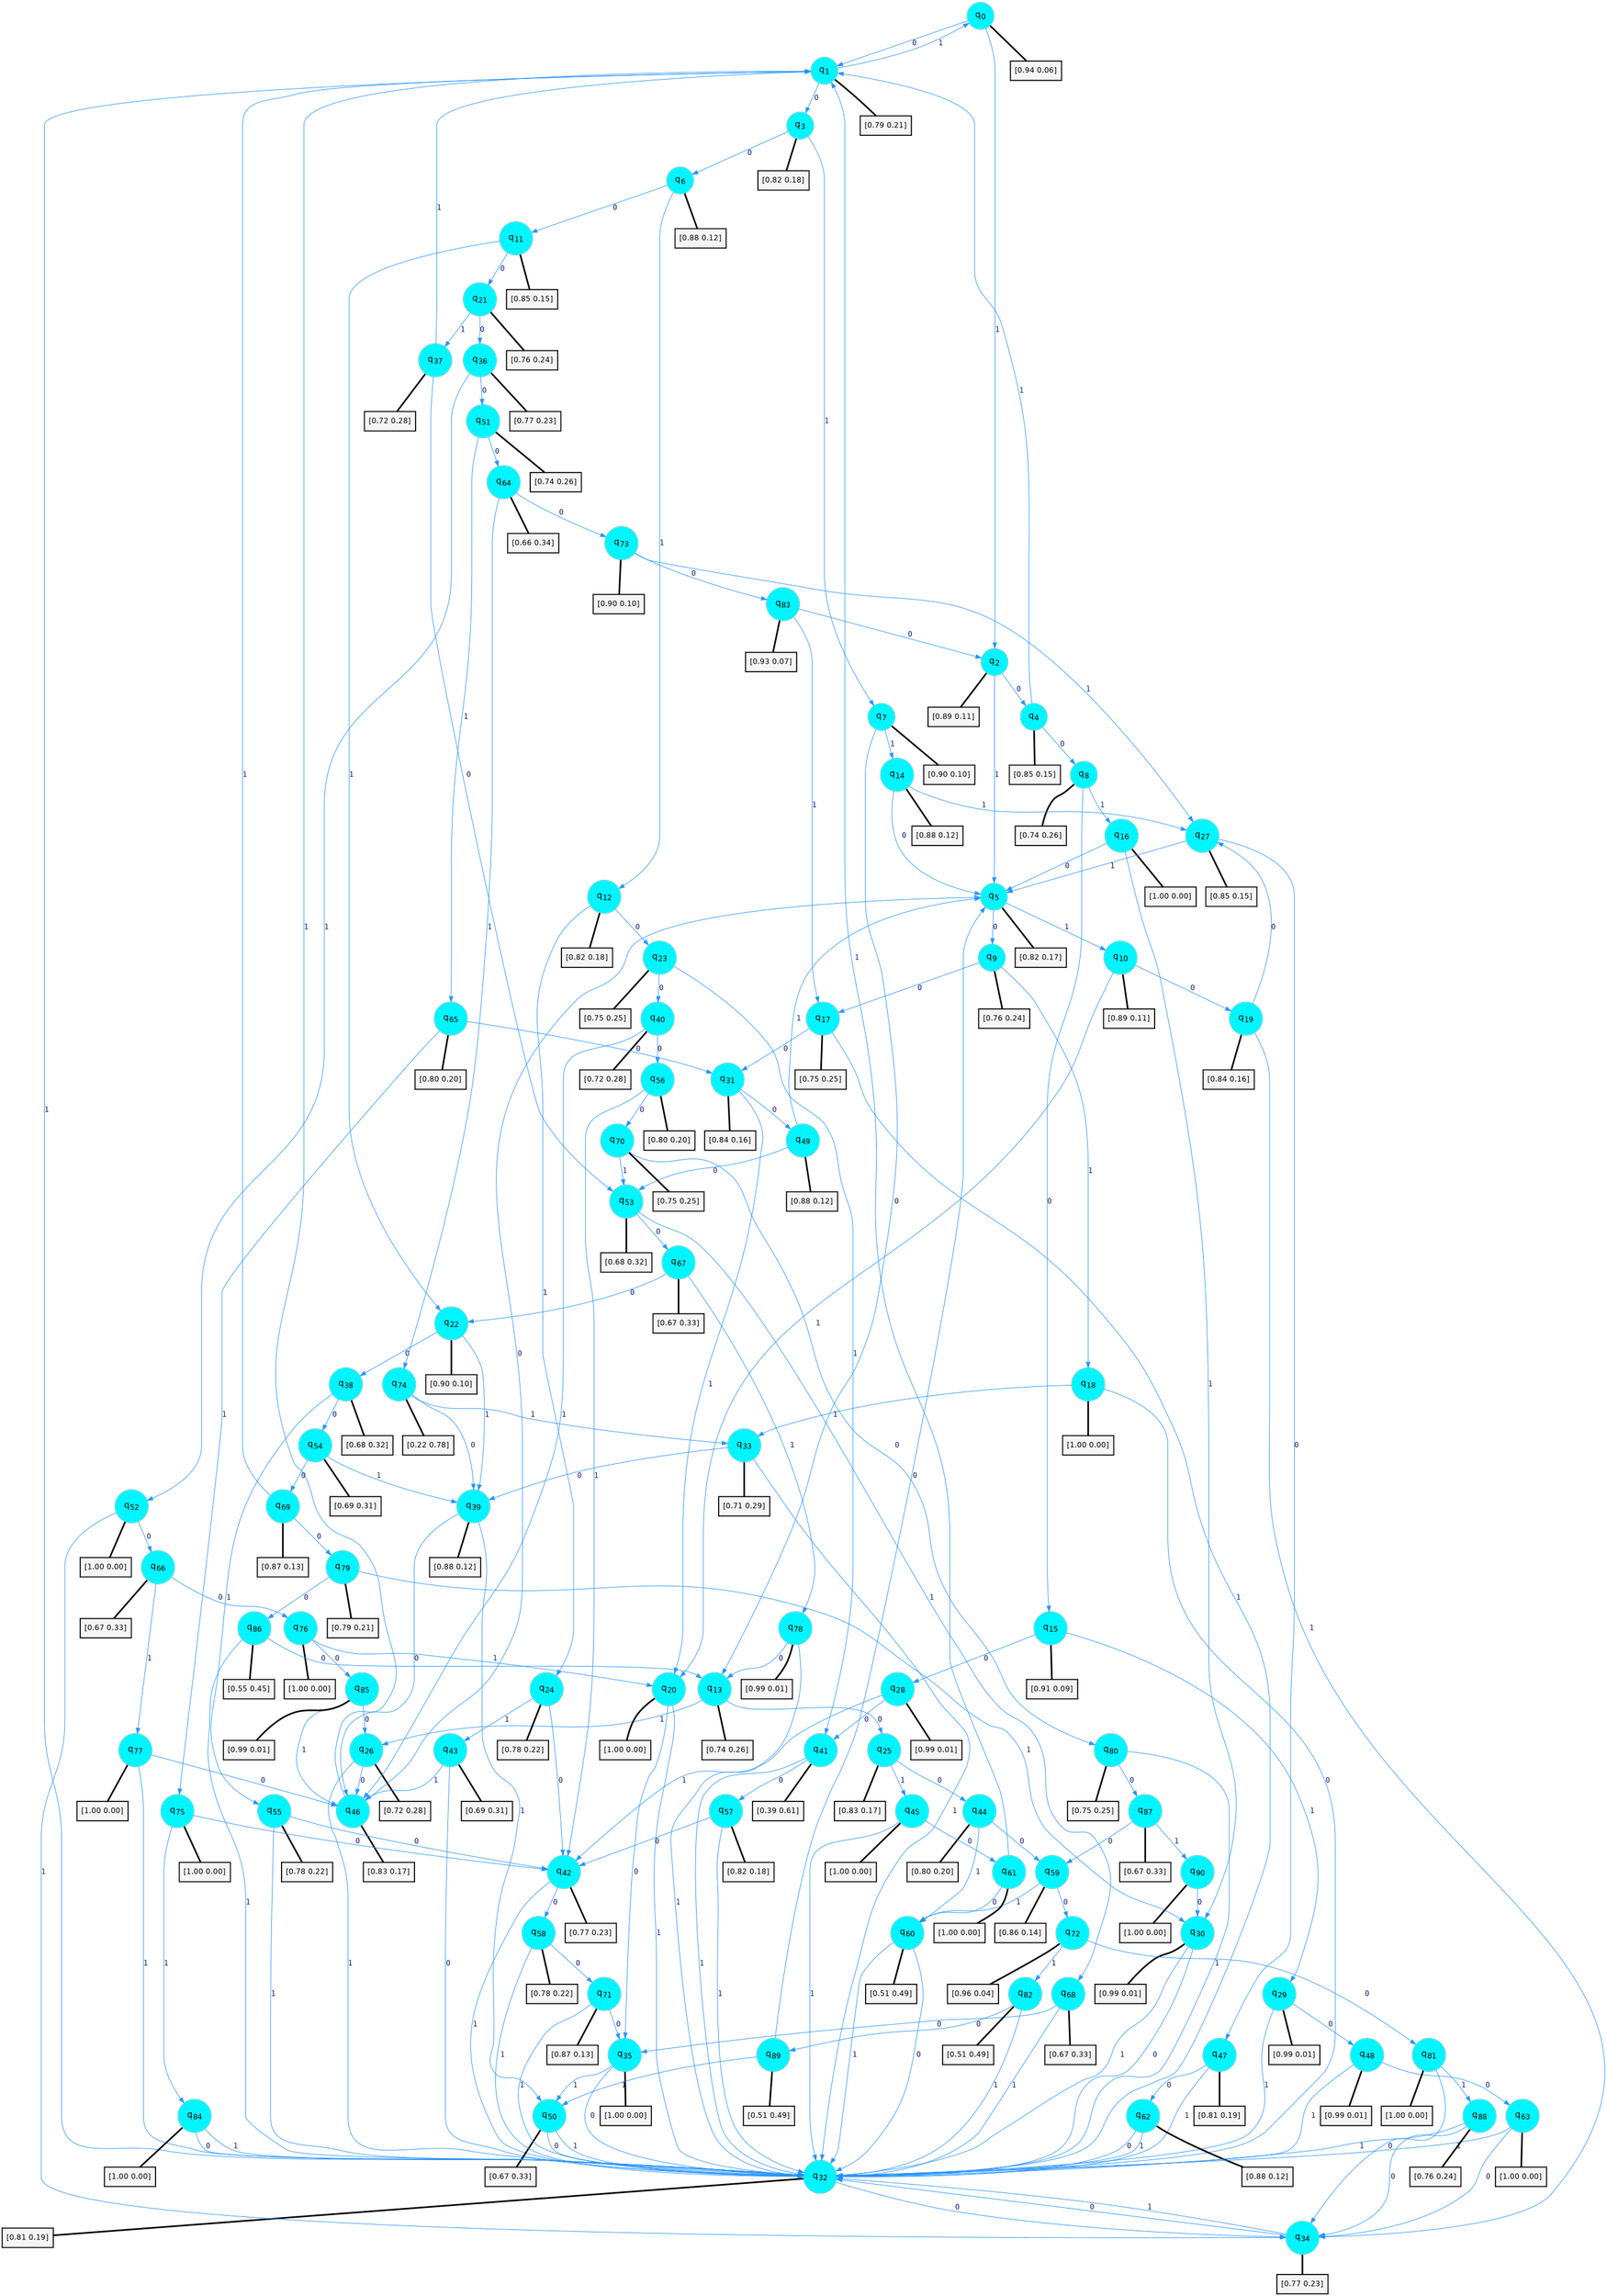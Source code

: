 digraph G {
graph [
bgcolor=transparent, dpi=300, rankdir=TD, size="40,25"];
node [
color=gray, fillcolor=turquoise1, fontcolor=black, fontname=Helvetica, fontsize=16, fontweight=bold, shape=circle, style=filled];
edge [
arrowsize=1, color=dodgerblue1, fontcolor=midnightblue, fontname=courier, fontweight=bold, penwidth=1, style=solid, weight=20];
0[label=<q<SUB>0</SUB>>];
1[label=<q<SUB>1</SUB>>];
2[label=<q<SUB>2</SUB>>];
3[label=<q<SUB>3</SUB>>];
4[label=<q<SUB>4</SUB>>];
5[label=<q<SUB>5</SUB>>];
6[label=<q<SUB>6</SUB>>];
7[label=<q<SUB>7</SUB>>];
8[label=<q<SUB>8</SUB>>];
9[label=<q<SUB>9</SUB>>];
10[label=<q<SUB>10</SUB>>];
11[label=<q<SUB>11</SUB>>];
12[label=<q<SUB>12</SUB>>];
13[label=<q<SUB>13</SUB>>];
14[label=<q<SUB>14</SUB>>];
15[label=<q<SUB>15</SUB>>];
16[label=<q<SUB>16</SUB>>];
17[label=<q<SUB>17</SUB>>];
18[label=<q<SUB>18</SUB>>];
19[label=<q<SUB>19</SUB>>];
20[label=<q<SUB>20</SUB>>];
21[label=<q<SUB>21</SUB>>];
22[label=<q<SUB>22</SUB>>];
23[label=<q<SUB>23</SUB>>];
24[label=<q<SUB>24</SUB>>];
25[label=<q<SUB>25</SUB>>];
26[label=<q<SUB>26</SUB>>];
27[label=<q<SUB>27</SUB>>];
28[label=<q<SUB>28</SUB>>];
29[label=<q<SUB>29</SUB>>];
30[label=<q<SUB>30</SUB>>];
31[label=<q<SUB>31</SUB>>];
32[label=<q<SUB>32</SUB>>];
33[label=<q<SUB>33</SUB>>];
34[label=<q<SUB>34</SUB>>];
35[label=<q<SUB>35</SUB>>];
36[label=<q<SUB>36</SUB>>];
37[label=<q<SUB>37</SUB>>];
38[label=<q<SUB>38</SUB>>];
39[label=<q<SUB>39</SUB>>];
40[label=<q<SUB>40</SUB>>];
41[label=<q<SUB>41</SUB>>];
42[label=<q<SUB>42</SUB>>];
43[label=<q<SUB>43</SUB>>];
44[label=<q<SUB>44</SUB>>];
45[label=<q<SUB>45</SUB>>];
46[label=<q<SUB>46</SUB>>];
47[label=<q<SUB>47</SUB>>];
48[label=<q<SUB>48</SUB>>];
49[label=<q<SUB>49</SUB>>];
50[label=<q<SUB>50</SUB>>];
51[label=<q<SUB>51</SUB>>];
52[label=<q<SUB>52</SUB>>];
53[label=<q<SUB>53</SUB>>];
54[label=<q<SUB>54</SUB>>];
55[label=<q<SUB>55</SUB>>];
56[label=<q<SUB>56</SUB>>];
57[label=<q<SUB>57</SUB>>];
58[label=<q<SUB>58</SUB>>];
59[label=<q<SUB>59</SUB>>];
60[label=<q<SUB>60</SUB>>];
61[label=<q<SUB>61</SUB>>];
62[label=<q<SUB>62</SUB>>];
63[label=<q<SUB>63</SUB>>];
64[label=<q<SUB>64</SUB>>];
65[label=<q<SUB>65</SUB>>];
66[label=<q<SUB>66</SUB>>];
67[label=<q<SUB>67</SUB>>];
68[label=<q<SUB>68</SUB>>];
69[label=<q<SUB>69</SUB>>];
70[label=<q<SUB>70</SUB>>];
71[label=<q<SUB>71</SUB>>];
72[label=<q<SUB>72</SUB>>];
73[label=<q<SUB>73</SUB>>];
74[label=<q<SUB>74</SUB>>];
75[label=<q<SUB>75</SUB>>];
76[label=<q<SUB>76</SUB>>];
77[label=<q<SUB>77</SUB>>];
78[label=<q<SUB>78</SUB>>];
79[label=<q<SUB>79</SUB>>];
80[label=<q<SUB>80</SUB>>];
81[label=<q<SUB>81</SUB>>];
82[label=<q<SUB>82</SUB>>];
83[label=<q<SUB>83</SUB>>];
84[label=<q<SUB>84</SUB>>];
85[label=<q<SUB>85</SUB>>];
86[label=<q<SUB>86</SUB>>];
87[label=<q<SUB>87</SUB>>];
88[label=<q<SUB>88</SUB>>];
89[label=<q<SUB>89</SUB>>];
90[label=<q<SUB>90</SUB>>];
91[label="[0.94 0.06]", shape=box,fontcolor=black, fontname=Helvetica, fontsize=14, penwidth=2, fillcolor=whitesmoke,color=black];
92[label="[0.79 0.21]", shape=box,fontcolor=black, fontname=Helvetica, fontsize=14, penwidth=2, fillcolor=whitesmoke,color=black];
93[label="[0.89 0.11]", shape=box,fontcolor=black, fontname=Helvetica, fontsize=14, penwidth=2, fillcolor=whitesmoke,color=black];
94[label="[0.82 0.18]", shape=box,fontcolor=black, fontname=Helvetica, fontsize=14, penwidth=2, fillcolor=whitesmoke,color=black];
95[label="[0.85 0.15]", shape=box,fontcolor=black, fontname=Helvetica, fontsize=14, penwidth=2, fillcolor=whitesmoke,color=black];
96[label="[0.82 0.17]", shape=box,fontcolor=black, fontname=Helvetica, fontsize=14, penwidth=2, fillcolor=whitesmoke,color=black];
97[label="[0.88 0.12]", shape=box,fontcolor=black, fontname=Helvetica, fontsize=14, penwidth=2, fillcolor=whitesmoke,color=black];
98[label="[0.90 0.10]", shape=box,fontcolor=black, fontname=Helvetica, fontsize=14, penwidth=2, fillcolor=whitesmoke,color=black];
99[label="[0.74 0.26]", shape=box,fontcolor=black, fontname=Helvetica, fontsize=14, penwidth=2, fillcolor=whitesmoke,color=black];
100[label="[0.76 0.24]", shape=box,fontcolor=black, fontname=Helvetica, fontsize=14, penwidth=2, fillcolor=whitesmoke,color=black];
101[label="[0.89 0.11]", shape=box,fontcolor=black, fontname=Helvetica, fontsize=14, penwidth=2, fillcolor=whitesmoke,color=black];
102[label="[0.85 0.15]", shape=box,fontcolor=black, fontname=Helvetica, fontsize=14, penwidth=2, fillcolor=whitesmoke,color=black];
103[label="[0.82 0.18]", shape=box,fontcolor=black, fontname=Helvetica, fontsize=14, penwidth=2, fillcolor=whitesmoke,color=black];
104[label="[0.74 0.26]", shape=box,fontcolor=black, fontname=Helvetica, fontsize=14, penwidth=2, fillcolor=whitesmoke,color=black];
105[label="[0.88 0.12]", shape=box,fontcolor=black, fontname=Helvetica, fontsize=14, penwidth=2, fillcolor=whitesmoke,color=black];
106[label="[0.91 0.09]", shape=box,fontcolor=black, fontname=Helvetica, fontsize=14, penwidth=2, fillcolor=whitesmoke,color=black];
107[label="[1.00 0.00]", shape=box,fontcolor=black, fontname=Helvetica, fontsize=14, penwidth=2, fillcolor=whitesmoke,color=black];
108[label="[0.75 0.25]", shape=box,fontcolor=black, fontname=Helvetica, fontsize=14, penwidth=2, fillcolor=whitesmoke,color=black];
109[label="[1.00 0.00]", shape=box,fontcolor=black, fontname=Helvetica, fontsize=14, penwidth=2, fillcolor=whitesmoke,color=black];
110[label="[0.84 0.16]", shape=box,fontcolor=black, fontname=Helvetica, fontsize=14, penwidth=2, fillcolor=whitesmoke,color=black];
111[label="[1.00 0.00]", shape=box,fontcolor=black, fontname=Helvetica, fontsize=14, penwidth=2, fillcolor=whitesmoke,color=black];
112[label="[0.76 0.24]", shape=box,fontcolor=black, fontname=Helvetica, fontsize=14, penwidth=2, fillcolor=whitesmoke,color=black];
113[label="[0.90 0.10]", shape=box,fontcolor=black, fontname=Helvetica, fontsize=14, penwidth=2, fillcolor=whitesmoke,color=black];
114[label="[0.75 0.25]", shape=box,fontcolor=black, fontname=Helvetica, fontsize=14, penwidth=2, fillcolor=whitesmoke,color=black];
115[label="[0.78 0.22]", shape=box,fontcolor=black, fontname=Helvetica, fontsize=14, penwidth=2, fillcolor=whitesmoke,color=black];
116[label="[0.83 0.17]", shape=box,fontcolor=black, fontname=Helvetica, fontsize=14, penwidth=2, fillcolor=whitesmoke,color=black];
117[label="[0.72 0.28]", shape=box,fontcolor=black, fontname=Helvetica, fontsize=14, penwidth=2, fillcolor=whitesmoke,color=black];
118[label="[0.85 0.15]", shape=box,fontcolor=black, fontname=Helvetica, fontsize=14, penwidth=2, fillcolor=whitesmoke,color=black];
119[label="[0.99 0.01]", shape=box,fontcolor=black, fontname=Helvetica, fontsize=14, penwidth=2, fillcolor=whitesmoke,color=black];
120[label="[0.99 0.01]", shape=box,fontcolor=black, fontname=Helvetica, fontsize=14, penwidth=2, fillcolor=whitesmoke,color=black];
121[label="[0.99 0.01]", shape=box,fontcolor=black, fontname=Helvetica, fontsize=14, penwidth=2, fillcolor=whitesmoke,color=black];
122[label="[0.84 0.16]", shape=box,fontcolor=black, fontname=Helvetica, fontsize=14, penwidth=2, fillcolor=whitesmoke,color=black];
123[label="[0.81 0.19]", shape=box,fontcolor=black, fontname=Helvetica, fontsize=14, penwidth=2, fillcolor=whitesmoke,color=black];
124[label="[0.71 0.29]", shape=box,fontcolor=black, fontname=Helvetica, fontsize=14, penwidth=2, fillcolor=whitesmoke,color=black];
125[label="[0.77 0.23]", shape=box,fontcolor=black, fontname=Helvetica, fontsize=14, penwidth=2, fillcolor=whitesmoke,color=black];
126[label="[1.00 0.00]", shape=box,fontcolor=black, fontname=Helvetica, fontsize=14, penwidth=2, fillcolor=whitesmoke,color=black];
127[label="[0.77 0.23]", shape=box,fontcolor=black, fontname=Helvetica, fontsize=14, penwidth=2, fillcolor=whitesmoke,color=black];
128[label="[0.72 0.28]", shape=box,fontcolor=black, fontname=Helvetica, fontsize=14, penwidth=2, fillcolor=whitesmoke,color=black];
129[label="[0.68 0.32]", shape=box,fontcolor=black, fontname=Helvetica, fontsize=14, penwidth=2, fillcolor=whitesmoke,color=black];
130[label="[0.88 0.12]", shape=box,fontcolor=black, fontname=Helvetica, fontsize=14, penwidth=2, fillcolor=whitesmoke,color=black];
131[label="[0.72 0.28]", shape=box,fontcolor=black, fontname=Helvetica, fontsize=14, penwidth=2, fillcolor=whitesmoke,color=black];
132[label="[0.39 0.61]", shape=box,fontcolor=black, fontname=Helvetica, fontsize=14, penwidth=2, fillcolor=whitesmoke,color=black];
133[label="[0.77 0.23]", shape=box,fontcolor=black, fontname=Helvetica, fontsize=14, penwidth=2, fillcolor=whitesmoke,color=black];
134[label="[0.69 0.31]", shape=box,fontcolor=black, fontname=Helvetica, fontsize=14, penwidth=2, fillcolor=whitesmoke,color=black];
135[label="[0.80 0.20]", shape=box,fontcolor=black, fontname=Helvetica, fontsize=14, penwidth=2, fillcolor=whitesmoke,color=black];
136[label="[1.00 0.00]", shape=box,fontcolor=black, fontname=Helvetica, fontsize=14, penwidth=2, fillcolor=whitesmoke,color=black];
137[label="[0.83 0.17]", shape=box,fontcolor=black, fontname=Helvetica, fontsize=14, penwidth=2, fillcolor=whitesmoke,color=black];
138[label="[0.81 0.19]", shape=box,fontcolor=black, fontname=Helvetica, fontsize=14, penwidth=2, fillcolor=whitesmoke,color=black];
139[label="[0.99 0.01]", shape=box,fontcolor=black, fontname=Helvetica, fontsize=14, penwidth=2, fillcolor=whitesmoke,color=black];
140[label="[0.88 0.12]", shape=box,fontcolor=black, fontname=Helvetica, fontsize=14, penwidth=2, fillcolor=whitesmoke,color=black];
141[label="[0.67 0.33]", shape=box,fontcolor=black, fontname=Helvetica, fontsize=14, penwidth=2, fillcolor=whitesmoke,color=black];
142[label="[0.74 0.26]", shape=box,fontcolor=black, fontname=Helvetica, fontsize=14, penwidth=2, fillcolor=whitesmoke,color=black];
143[label="[1.00 0.00]", shape=box,fontcolor=black, fontname=Helvetica, fontsize=14, penwidth=2, fillcolor=whitesmoke,color=black];
144[label="[0.68 0.32]", shape=box,fontcolor=black, fontname=Helvetica, fontsize=14, penwidth=2, fillcolor=whitesmoke,color=black];
145[label="[0.69 0.31]", shape=box,fontcolor=black, fontname=Helvetica, fontsize=14, penwidth=2, fillcolor=whitesmoke,color=black];
146[label="[0.78 0.22]", shape=box,fontcolor=black, fontname=Helvetica, fontsize=14, penwidth=2, fillcolor=whitesmoke,color=black];
147[label="[0.80 0.20]", shape=box,fontcolor=black, fontname=Helvetica, fontsize=14, penwidth=2, fillcolor=whitesmoke,color=black];
148[label="[0.82 0.18]", shape=box,fontcolor=black, fontname=Helvetica, fontsize=14, penwidth=2, fillcolor=whitesmoke,color=black];
149[label="[0.78 0.22]", shape=box,fontcolor=black, fontname=Helvetica, fontsize=14, penwidth=2, fillcolor=whitesmoke,color=black];
150[label="[0.86 0.14]", shape=box,fontcolor=black, fontname=Helvetica, fontsize=14, penwidth=2, fillcolor=whitesmoke,color=black];
151[label="[0.51 0.49]", shape=box,fontcolor=black, fontname=Helvetica, fontsize=14, penwidth=2, fillcolor=whitesmoke,color=black];
152[label="[1.00 0.00]", shape=box,fontcolor=black, fontname=Helvetica, fontsize=14, penwidth=2, fillcolor=whitesmoke,color=black];
153[label="[0.88 0.12]", shape=box,fontcolor=black, fontname=Helvetica, fontsize=14, penwidth=2, fillcolor=whitesmoke,color=black];
154[label="[1.00 0.00]", shape=box,fontcolor=black, fontname=Helvetica, fontsize=14, penwidth=2, fillcolor=whitesmoke,color=black];
155[label="[0.66 0.34]", shape=box,fontcolor=black, fontname=Helvetica, fontsize=14, penwidth=2, fillcolor=whitesmoke,color=black];
156[label="[0.80 0.20]", shape=box,fontcolor=black, fontname=Helvetica, fontsize=14, penwidth=2, fillcolor=whitesmoke,color=black];
157[label="[0.67 0.33]", shape=box,fontcolor=black, fontname=Helvetica, fontsize=14, penwidth=2, fillcolor=whitesmoke,color=black];
158[label="[0.67 0.33]", shape=box,fontcolor=black, fontname=Helvetica, fontsize=14, penwidth=2, fillcolor=whitesmoke,color=black];
159[label="[0.67 0.33]", shape=box,fontcolor=black, fontname=Helvetica, fontsize=14, penwidth=2, fillcolor=whitesmoke,color=black];
160[label="[0.87 0.13]", shape=box,fontcolor=black, fontname=Helvetica, fontsize=14, penwidth=2, fillcolor=whitesmoke,color=black];
161[label="[0.75 0.25]", shape=box,fontcolor=black, fontname=Helvetica, fontsize=14, penwidth=2, fillcolor=whitesmoke,color=black];
162[label="[0.87 0.13]", shape=box,fontcolor=black, fontname=Helvetica, fontsize=14, penwidth=2, fillcolor=whitesmoke,color=black];
163[label="[0.96 0.04]", shape=box,fontcolor=black, fontname=Helvetica, fontsize=14, penwidth=2, fillcolor=whitesmoke,color=black];
164[label="[0.90 0.10]", shape=box,fontcolor=black, fontname=Helvetica, fontsize=14, penwidth=2, fillcolor=whitesmoke,color=black];
165[label="[0.22 0.78]", shape=box,fontcolor=black, fontname=Helvetica, fontsize=14, penwidth=2, fillcolor=whitesmoke,color=black];
166[label="[1.00 0.00]", shape=box,fontcolor=black, fontname=Helvetica, fontsize=14, penwidth=2, fillcolor=whitesmoke,color=black];
167[label="[1.00 0.00]", shape=box,fontcolor=black, fontname=Helvetica, fontsize=14, penwidth=2, fillcolor=whitesmoke,color=black];
168[label="[1.00 0.00]", shape=box,fontcolor=black, fontname=Helvetica, fontsize=14, penwidth=2, fillcolor=whitesmoke,color=black];
169[label="[0.99 0.01]", shape=box,fontcolor=black, fontname=Helvetica, fontsize=14, penwidth=2, fillcolor=whitesmoke,color=black];
170[label="[0.79 0.21]", shape=box,fontcolor=black, fontname=Helvetica, fontsize=14, penwidth=2, fillcolor=whitesmoke,color=black];
171[label="[0.75 0.25]", shape=box,fontcolor=black, fontname=Helvetica, fontsize=14, penwidth=2, fillcolor=whitesmoke,color=black];
172[label="[1.00 0.00]", shape=box,fontcolor=black, fontname=Helvetica, fontsize=14, penwidth=2, fillcolor=whitesmoke,color=black];
173[label="[0.51 0.49]", shape=box,fontcolor=black, fontname=Helvetica, fontsize=14, penwidth=2, fillcolor=whitesmoke,color=black];
174[label="[0.93 0.07]", shape=box,fontcolor=black, fontname=Helvetica, fontsize=14, penwidth=2, fillcolor=whitesmoke,color=black];
175[label="[1.00 0.00]", shape=box,fontcolor=black, fontname=Helvetica, fontsize=14, penwidth=2, fillcolor=whitesmoke,color=black];
176[label="[0.99 0.01]", shape=box,fontcolor=black, fontname=Helvetica, fontsize=14, penwidth=2, fillcolor=whitesmoke,color=black];
177[label="[0.55 0.45]", shape=box,fontcolor=black, fontname=Helvetica, fontsize=14, penwidth=2, fillcolor=whitesmoke,color=black];
178[label="[0.67 0.33]", shape=box,fontcolor=black, fontname=Helvetica, fontsize=14, penwidth=2, fillcolor=whitesmoke,color=black];
179[label="[0.76 0.24]", shape=box,fontcolor=black, fontname=Helvetica, fontsize=14, penwidth=2, fillcolor=whitesmoke,color=black];
180[label="[0.51 0.49]", shape=box,fontcolor=black, fontname=Helvetica, fontsize=14, penwidth=2, fillcolor=whitesmoke,color=black];
181[label="[1.00 0.00]", shape=box,fontcolor=black, fontname=Helvetica, fontsize=14, penwidth=2, fillcolor=whitesmoke,color=black];
0->1 [label=0];
0->2 [label=1];
0->91 [arrowhead=none, penwidth=3,color=black];
1->3 [label=0];
1->0 [label=1];
1->92 [arrowhead=none, penwidth=3,color=black];
2->4 [label=0];
2->5 [label=1];
2->93 [arrowhead=none, penwidth=3,color=black];
3->6 [label=0];
3->7 [label=1];
3->94 [arrowhead=none, penwidth=3,color=black];
4->8 [label=0];
4->1 [label=1];
4->95 [arrowhead=none, penwidth=3,color=black];
5->9 [label=0];
5->10 [label=1];
5->96 [arrowhead=none, penwidth=3,color=black];
6->11 [label=0];
6->12 [label=1];
6->97 [arrowhead=none, penwidth=3,color=black];
7->13 [label=0];
7->14 [label=1];
7->98 [arrowhead=none, penwidth=3,color=black];
8->15 [label=0];
8->16 [label=1];
8->99 [arrowhead=none, penwidth=3,color=black];
9->17 [label=0];
9->18 [label=1];
9->100 [arrowhead=none, penwidth=3,color=black];
10->19 [label=0];
10->20 [label=1];
10->101 [arrowhead=none, penwidth=3,color=black];
11->21 [label=0];
11->22 [label=1];
11->102 [arrowhead=none, penwidth=3,color=black];
12->23 [label=0];
12->24 [label=1];
12->103 [arrowhead=none, penwidth=3,color=black];
13->25 [label=0];
13->26 [label=1];
13->104 [arrowhead=none, penwidth=3,color=black];
14->5 [label=0];
14->27 [label=1];
14->105 [arrowhead=none, penwidth=3,color=black];
15->28 [label=0];
15->29 [label=1];
15->106 [arrowhead=none, penwidth=3,color=black];
16->5 [label=0];
16->30 [label=1];
16->107 [arrowhead=none, penwidth=3,color=black];
17->31 [label=0];
17->32 [label=1];
17->108 [arrowhead=none, penwidth=3,color=black];
18->32 [label=0];
18->33 [label=1];
18->109 [arrowhead=none, penwidth=3,color=black];
19->27 [label=0];
19->34 [label=1];
19->110 [arrowhead=none, penwidth=3,color=black];
20->35 [label=0];
20->32 [label=1];
20->111 [arrowhead=none, penwidth=3,color=black];
21->36 [label=0];
21->37 [label=1];
21->112 [arrowhead=none, penwidth=3,color=black];
22->38 [label=0];
22->39 [label=1];
22->113 [arrowhead=none, penwidth=3,color=black];
23->40 [label=0];
23->41 [label=1];
23->114 [arrowhead=none, penwidth=3,color=black];
24->42 [label=0];
24->43 [label=1];
24->115 [arrowhead=none, penwidth=3,color=black];
25->44 [label=0];
25->45 [label=1];
25->116 [arrowhead=none, penwidth=3,color=black];
26->46 [label=0];
26->32 [label=1];
26->117 [arrowhead=none, penwidth=3,color=black];
27->47 [label=0];
27->5 [label=1];
27->118 [arrowhead=none, penwidth=3,color=black];
28->41 [label=0];
28->42 [label=1];
28->119 [arrowhead=none, penwidth=3,color=black];
29->48 [label=0];
29->32 [label=1];
29->120 [arrowhead=none, penwidth=3,color=black];
30->32 [label=0];
30->32 [label=1];
30->121 [arrowhead=none, penwidth=3,color=black];
31->49 [label=0];
31->20 [label=1];
31->122 [arrowhead=none, penwidth=3,color=black];
32->34 [label=0];
32->1 [label=1];
32->123 [arrowhead=none, penwidth=3,color=black];
33->39 [label=0];
33->32 [label=1];
33->124 [arrowhead=none, penwidth=3,color=black];
34->32 [label=0];
34->32 [label=1];
34->125 [arrowhead=none, penwidth=3,color=black];
35->32 [label=0];
35->50 [label=1];
35->126 [arrowhead=none, penwidth=3,color=black];
36->51 [label=0];
36->52 [label=1];
36->127 [arrowhead=none, penwidth=3,color=black];
37->53 [label=0];
37->1 [label=1];
37->128 [arrowhead=none, penwidth=3,color=black];
38->54 [label=0];
38->55 [label=1];
38->129 [arrowhead=none, penwidth=3,color=black];
39->46 [label=0];
39->50 [label=1];
39->130 [arrowhead=none, penwidth=3,color=black];
40->56 [label=0];
40->46 [label=1];
40->131 [arrowhead=none, penwidth=3,color=black];
41->57 [label=0];
41->32 [label=1];
41->132 [arrowhead=none, penwidth=3,color=black];
42->58 [label=0];
42->32 [label=1];
42->133 [arrowhead=none, penwidth=3,color=black];
43->32 [label=0];
43->46 [label=1];
43->134 [arrowhead=none, penwidth=3,color=black];
44->59 [label=0];
44->60 [label=1];
44->135 [arrowhead=none, penwidth=3,color=black];
45->61 [label=0];
45->32 [label=1];
45->136 [arrowhead=none, penwidth=3,color=black];
46->5 [label=0];
46->1 [label=1];
46->137 [arrowhead=none, penwidth=3,color=black];
47->62 [label=0];
47->32 [label=1];
47->138 [arrowhead=none, penwidth=3,color=black];
48->63 [label=0];
48->32 [label=1];
48->139 [arrowhead=none, penwidth=3,color=black];
49->53 [label=0];
49->5 [label=1];
49->140 [arrowhead=none, penwidth=3,color=black];
50->32 [label=0];
50->32 [label=1];
50->141 [arrowhead=none, penwidth=3,color=black];
51->64 [label=0];
51->65 [label=1];
51->142 [arrowhead=none, penwidth=3,color=black];
52->66 [label=0];
52->34 [label=1];
52->143 [arrowhead=none, penwidth=3,color=black];
53->67 [label=0];
53->68 [label=1];
53->144 [arrowhead=none, penwidth=3,color=black];
54->69 [label=0];
54->39 [label=1];
54->145 [arrowhead=none, penwidth=3,color=black];
55->42 [label=0];
55->32 [label=1];
55->146 [arrowhead=none, penwidth=3,color=black];
56->70 [label=0];
56->42 [label=1];
56->147 [arrowhead=none, penwidth=3,color=black];
57->42 [label=0];
57->32 [label=1];
57->148 [arrowhead=none, penwidth=3,color=black];
58->71 [label=0];
58->32 [label=1];
58->149 [arrowhead=none, penwidth=3,color=black];
59->72 [label=0];
59->60 [label=1];
59->150 [arrowhead=none, penwidth=3,color=black];
60->32 [label=0];
60->32 [label=1];
60->151 [arrowhead=none, penwidth=3,color=black];
61->60 [label=0];
61->1 [label=1];
61->152 [arrowhead=none, penwidth=3,color=black];
62->32 [label=0];
62->32 [label=1];
62->153 [arrowhead=none, penwidth=3,color=black];
63->34 [label=0];
63->32 [label=1];
63->154 [arrowhead=none, penwidth=3,color=black];
64->73 [label=0];
64->74 [label=1];
64->155 [arrowhead=none, penwidth=3,color=black];
65->31 [label=0];
65->75 [label=1];
65->156 [arrowhead=none, penwidth=3,color=black];
66->76 [label=0];
66->77 [label=1];
66->157 [arrowhead=none, penwidth=3,color=black];
67->22 [label=0];
67->78 [label=1];
67->158 [arrowhead=none, penwidth=3,color=black];
68->35 [label=0];
68->32 [label=1];
68->159 [arrowhead=none, penwidth=3,color=black];
69->79 [label=0];
69->1 [label=1];
69->160 [arrowhead=none, penwidth=3,color=black];
70->80 [label=0];
70->53 [label=1];
70->161 [arrowhead=none, penwidth=3,color=black];
71->35 [label=0];
71->32 [label=1];
71->162 [arrowhead=none, penwidth=3,color=black];
72->81 [label=0];
72->82 [label=1];
72->163 [arrowhead=none, penwidth=3,color=black];
73->83 [label=0];
73->27 [label=1];
73->164 [arrowhead=none, penwidth=3,color=black];
74->39 [label=0];
74->33 [label=1];
74->165 [arrowhead=none, penwidth=3,color=black];
75->42 [label=0];
75->84 [label=1];
75->166 [arrowhead=none, penwidth=3,color=black];
76->85 [label=0];
76->20 [label=1];
76->167 [arrowhead=none, penwidth=3,color=black];
77->46 [label=0];
77->32 [label=1];
77->168 [arrowhead=none, penwidth=3,color=black];
78->13 [label=0];
78->32 [label=1];
78->169 [arrowhead=none, penwidth=3,color=black];
79->86 [label=0];
79->30 [label=1];
79->170 [arrowhead=none, penwidth=3,color=black];
80->87 [label=0];
80->32 [label=1];
80->171 [arrowhead=none, penwidth=3,color=black];
81->34 [label=0];
81->88 [label=1];
81->172 [arrowhead=none, penwidth=3,color=black];
82->89 [label=0];
82->32 [label=1];
82->173 [arrowhead=none, penwidth=3,color=black];
83->2 [label=0];
83->17 [label=1];
83->174 [arrowhead=none, penwidth=3,color=black];
84->32 [label=0];
84->32 [label=1];
84->175 [arrowhead=none, penwidth=3,color=black];
85->26 [label=0];
85->46 [label=1];
85->176 [arrowhead=none, penwidth=3,color=black];
86->13 [label=0];
86->32 [label=1];
86->177 [arrowhead=none, penwidth=3,color=black];
87->59 [label=0];
87->90 [label=1];
87->178 [arrowhead=none, penwidth=3,color=black];
88->34 [label=0];
88->32 [label=1];
88->179 [arrowhead=none, penwidth=3,color=black];
89->5 [label=0];
89->50 [label=1];
89->180 [arrowhead=none, penwidth=3,color=black];
90->30 [label=0];
90->181 [arrowhead=none, penwidth=3,color=black];
}
